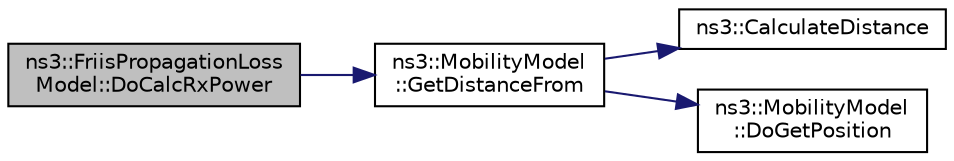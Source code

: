 digraph "ns3::FriisPropagationLossModel::DoCalcRxPower"
{
 // LATEX_PDF_SIZE
  edge [fontname="Helvetica",fontsize="10",labelfontname="Helvetica",labelfontsize="10"];
  node [fontname="Helvetica",fontsize="10",shape=record];
  rankdir="LR";
  Node1 [label="ns3::FriisPropagationLoss\lModel::DoCalcRxPower",height=0.2,width=0.4,color="black", fillcolor="grey75", style="filled", fontcolor="black",tooltip="Returns the Rx Power taking into account only the particular PropagationLossModel."];
  Node1 -> Node2 [color="midnightblue",fontsize="10",style="solid",fontname="Helvetica"];
  Node2 [label="ns3::MobilityModel\l::GetDistanceFrom",height=0.2,width=0.4,color="black", fillcolor="white", style="filled",URL="$classns3_1_1_mobility_model.html#a3eadc9abaf084587d5aa9e5d92e613fe",tooltip=" "];
  Node2 -> Node3 [color="midnightblue",fontsize="10",style="solid",fontname="Helvetica"];
  Node3 [label="ns3::CalculateDistance",height=0.2,width=0.4,color="black", fillcolor="white", style="filled",URL="$namespacens3.html#aaae60adf695e280c4882ced6041d1628",tooltip=" "];
  Node2 -> Node4 [color="midnightblue",fontsize="10",style="solid",fontname="Helvetica"];
  Node4 [label="ns3::MobilityModel\l::DoGetPosition",height=0.2,width=0.4,color="black", fillcolor="white", style="filled",URL="$classns3_1_1_mobility_model.html#a518f70bd8cb78d0031f9a26572434c34",tooltip=" "];
}
